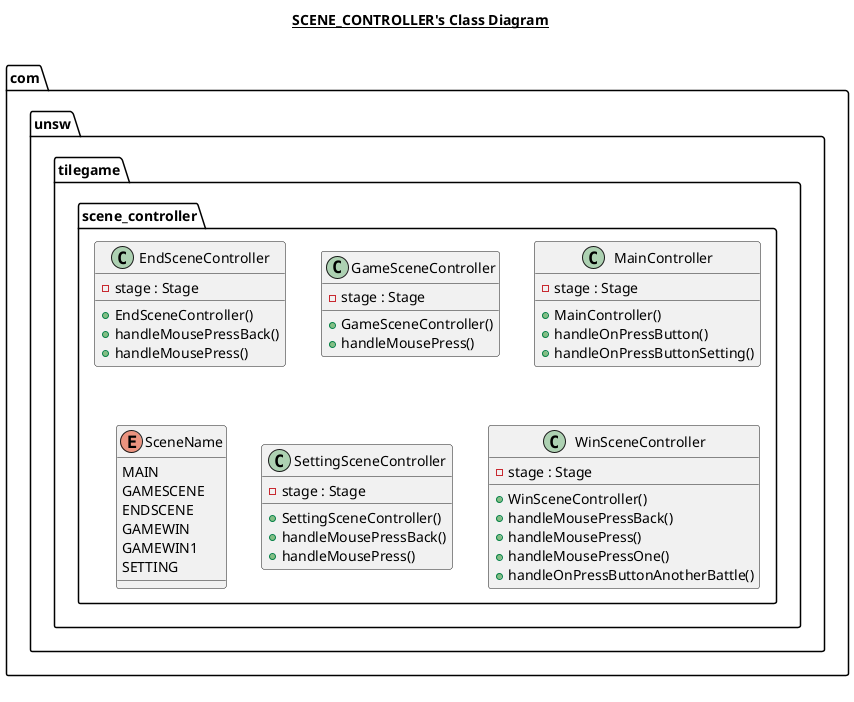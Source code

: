 @startuml

title __SCENE_CONTROLLER's Class Diagram__\n

  package com.unsw.tilegame {
    package com.unsw.tilegame.scene_controller {
      class EndSceneController {
          - stage : Stage
          + EndSceneController()
          + handleMousePressBack()
          + handleMousePress()
      }
    }
  }
  

  package com.unsw.tilegame {
    package com.unsw.tilegame.scene_controller {
      class GameSceneController {
          - stage : Stage
          + GameSceneController()
          + handleMousePress()
      }
    }
  }
  

  package com.unsw.tilegame {
    package com.unsw.tilegame.scene_controller {
      class MainController {
          - stage : Stage
          + MainController()
          + handleOnPressButton()
          + handleOnPressButtonSetting()
      }
    }
  }
  

  package com.unsw.tilegame {
    package com.unsw.tilegame.scene_controller {
      enum SceneName {
        MAIN
        GAMESCENE
        ENDSCENE
        GAMEWIN
        GAMEWIN1
        SETTING
      }
    }
  }
  

  package com.unsw.tilegame {
    package com.unsw.tilegame.scene_controller {
      class SettingSceneController {
          - stage : Stage
          + SettingSceneController()
          + handleMousePressBack()
          + handleMousePress()
      }
    }
  }
  

  package com.unsw.tilegame {
    package com.unsw.tilegame.scene_controller {
      class WinSceneController {
          - stage : Stage
          + WinSceneController()
          + handleMousePressBack()
          + handleMousePress()
          + handleMousePressOne()
          + handleOnPressButtonAnotherBattle()
      }
    }
  }
  



right footer

endfooter

@enduml
